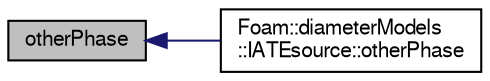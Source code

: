digraph "otherPhase"
{
  bgcolor="transparent";
  edge [fontname="FreeSans",fontsize="10",labelfontname="FreeSans",labelfontsize="10"];
  node [fontname="FreeSans",fontsize="10",shape=record];
  rankdir="LR";
  Node1 [label="otherPhase",height=0.2,width=0.4,color="black", fillcolor="grey75", style="filled" fontcolor="black"];
  Node1 -> Node2 [dir="back",color="midnightblue",fontsize="10",style="solid",fontname="FreeSans"];
  Node2 [label="Foam::diameterModels\l::IATEsource::otherPhase",height=0.2,width=0.4,color="black",URL="$a00991.html#a0dc9f8dc7d393dba38ae636bf3686d10"];
}
